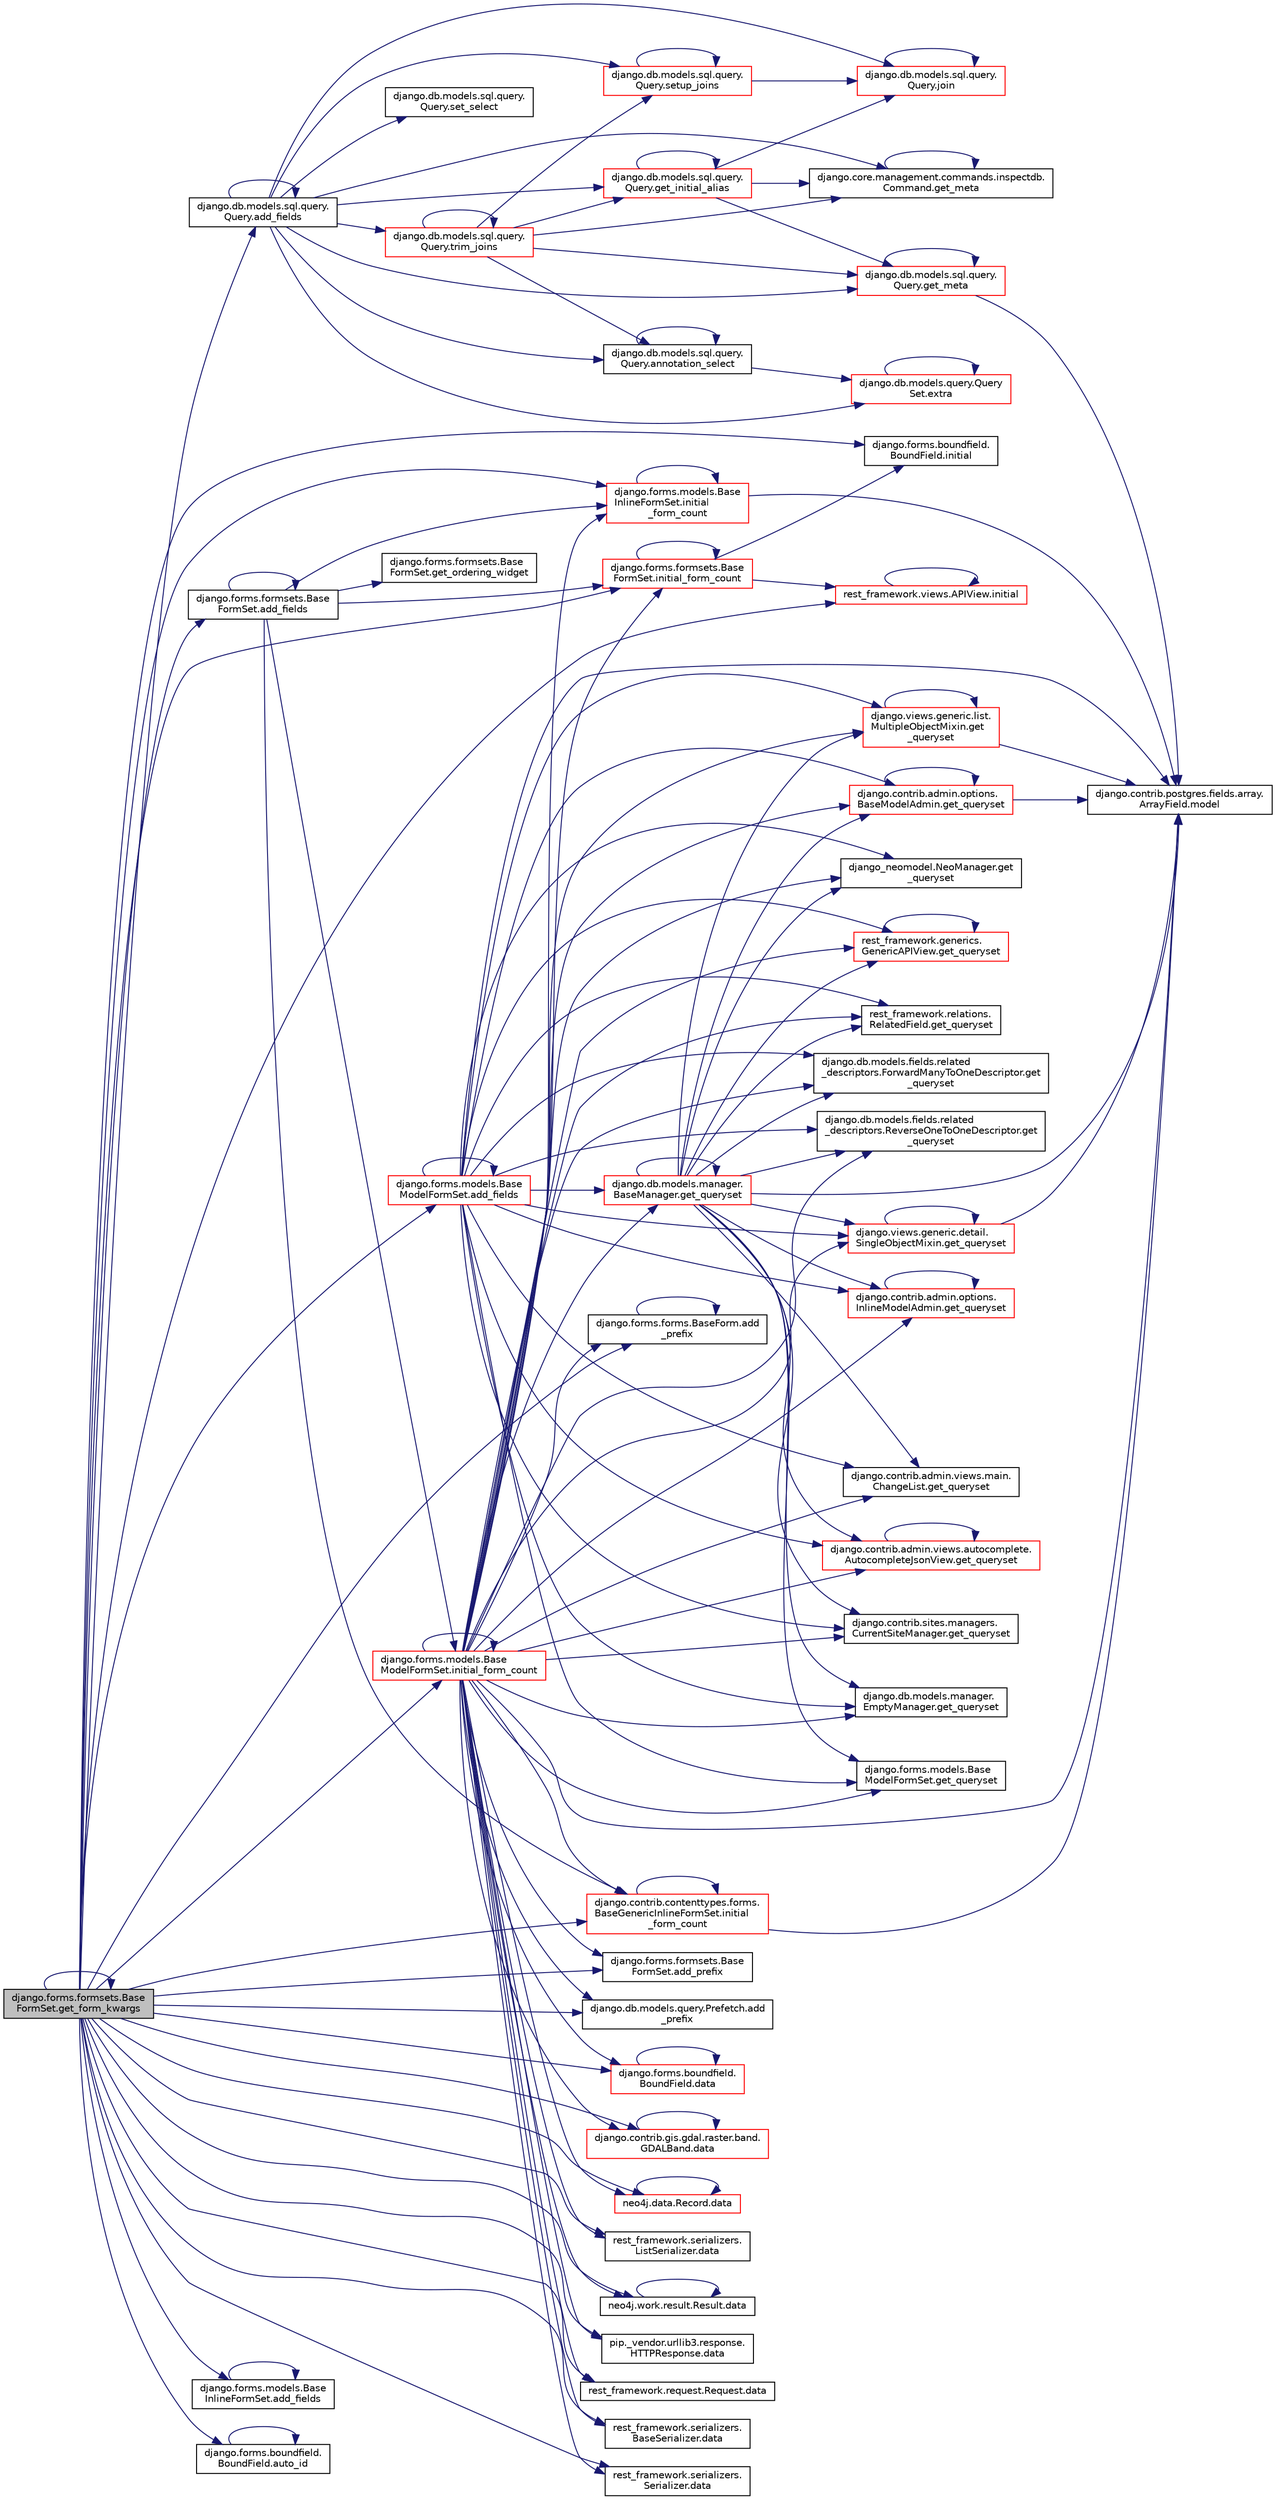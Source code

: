 digraph "django.forms.formsets.BaseFormSet.get_form_kwargs"
{
 // LATEX_PDF_SIZE
  edge [fontname="Helvetica",fontsize="10",labelfontname="Helvetica",labelfontsize="10"];
  node [fontname="Helvetica",fontsize="10",shape=record];
  rankdir="LR";
  Node1 [label="django.forms.formsets.Base\lFormSet.get_form_kwargs",height=0.2,width=0.4,color="black", fillcolor="grey75", style="filled", fontcolor="black",tooltip=" "];
  Node1 -> Node2 [color="midnightblue",fontsize="10",style="solid",fontname="Helvetica"];
  Node2 [label="django.db.models.sql.query.\lQuery.add_fields",height=0.2,width=0.4,color="black", fillcolor="white", style="filled",URL="$d6/d30/classdjango_1_1db_1_1models_1_1sql_1_1query_1_1_query.html#a8ced3db76abd43e72de7ccbe8b829b14",tooltip=" "];
  Node2 -> Node2 [color="midnightblue",fontsize="10",style="solid",fontname="Helvetica"];
  Node2 -> Node3 [color="midnightblue",fontsize="10",style="solid",fontname="Helvetica"];
  Node3 [label="django.db.models.sql.query.\lQuery.annotation_select",height=0.2,width=0.4,color="black", fillcolor="white", style="filled",URL="$d6/d30/classdjango_1_1db_1_1models_1_1sql_1_1query_1_1_query.html#ab96b332a1af935fe6ea07d3d76fabcf9",tooltip=" "];
  Node3 -> Node3 [color="midnightblue",fontsize="10",style="solid",fontname="Helvetica"];
  Node3 -> Node4 [color="midnightblue",fontsize="10",style="solid",fontname="Helvetica"];
  Node4 [label="django.db.models.query.Query\lSet.extra",height=0.2,width=0.4,color="red", fillcolor="white", style="filled",URL="$dd/d94/classdjango_1_1db_1_1models_1_1query_1_1_query_set.html#a1405bbe85d19b17ccd4c18090c8785a4",tooltip=" "];
  Node4 -> Node4 [color="midnightblue",fontsize="10",style="solid",fontname="Helvetica"];
  Node2 -> Node4 [color="midnightblue",fontsize="10",style="solid",fontname="Helvetica"];
  Node2 -> Node9 [color="midnightblue",fontsize="10",style="solid",fontname="Helvetica"];
  Node9 [label="django.db.models.sql.query.\lQuery.get_initial_alias",height=0.2,width=0.4,color="red", fillcolor="white", style="filled",URL="$d6/d30/classdjango_1_1db_1_1models_1_1sql_1_1query_1_1_query.html#ab172d4240358ecbabc5efd8534a8f9d4",tooltip=" "];
  Node9 -> Node9 [color="midnightblue",fontsize="10",style="solid",fontname="Helvetica"];
  Node9 -> Node11 [color="midnightblue",fontsize="10",style="solid",fontname="Helvetica"];
  Node11 [label="django.db.models.sql.query.\lQuery.get_meta",height=0.2,width=0.4,color="red", fillcolor="white", style="filled",URL="$d6/d30/classdjango_1_1db_1_1models_1_1sql_1_1query_1_1_query.html#aa30c77f17e727571452948c86a5ae46c",tooltip=" "];
  Node11 -> Node11 [color="midnightblue",fontsize="10",style="solid",fontname="Helvetica"];
  Node11 -> Node12 [color="midnightblue",fontsize="10",style="solid",fontname="Helvetica"];
  Node12 [label="django.contrib.postgres.fields.array.\lArrayField.model",height=0.2,width=0.4,color="black", fillcolor="white", style="filled",URL="$dc/ddf/classdjango_1_1contrib_1_1postgres_1_1fields_1_1array_1_1_array_field.html#a43ec884d709f829e50c6881dc369ce94",tooltip=" "];
  Node9 -> Node15 [color="midnightblue",fontsize="10",style="solid",fontname="Helvetica"];
  Node15 [label="django.core.management.commands.inspectdb.\lCommand.get_meta",height=0.2,width=0.4,color="black", fillcolor="white", style="filled",URL="$d4/d3c/classdjango_1_1core_1_1management_1_1commands_1_1inspectdb_1_1_command.html#a84c7804cefb08989eb63a01642ee2953",tooltip=" "];
  Node15 -> Node15 [color="midnightblue",fontsize="10",style="solid",fontname="Helvetica"];
  Node9 -> Node16 [color="midnightblue",fontsize="10",style="solid",fontname="Helvetica"];
  Node16 [label="django.db.models.sql.query.\lQuery.join",height=0.2,width=0.4,color="red", fillcolor="white", style="filled",URL="$d6/d30/classdjango_1_1db_1_1models_1_1sql_1_1query_1_1_query.html#a04fd40bf5f3d525ee7239445a1cf0a55",tooltip=" "];
  Node16 -> Node16 [color="midnightblue",fontsize="10",style="solid",fontname="Helvetica"];
  Node2 -> Node11 [color="midnightblue",fontsize="10",style="solid",fontname="Helvetica"];
  Node2 -> Node15 [color="midnightblue",fontsize="10",style="solid",fontname="Helvetica"];
  Node2 -> Node16 [color="midnightblue",fontsize="10",style="solid",fontname="Helvetica"];
  Node2 -> Node22 [color="midnightblue",fontsize="10",style="solid",fontname="Helvetica"];
  Node22 [label="django.db.models.sql.query.\lQuery.set_select",height=0.2,width=0.4,color="black", fillcolor="white", style="filled",URL="$d6/d30/classdjango_1_1db_1_1models_1_1sql_1_1query_1_1_query.html#a075b3181d7601dba2609e3f8cffe76b7",tooltip=" "];
  Node2 -> Node23 [color="midnightblue",fontsize="10",style="solid",fontname="Helvetica"];
  Node23 [label="django.db.models.sql.query.\lQuery.setup_joins",height=0.2,width=0.4,color="red", fillcolor="white", style="filled",URL="$d6/d30/classdjango_1_1db_1_1models_1_1sql_1_1query_1_1_query.html#a5563f8f12010024de28ac5a09aee4440",tooltip=" "];
  Node23 -> Node16 [color="midnightblue",fontsize="10",style="solid",fontname="Helvetica"];
  Node23 -> Node23 [color="midnightblue",fontsize="10",style="solid",fontname="Helvetica"];
  Node2 -> Node28 [color="midnightblue",fontsize="10",style="solid",fontname="Helvetica"];
  Node28 [label="django.db.models.sql.query.\lQuery.trim_joins",height=0.2,width=0.4,color="red", fillcolor="white", style="filled",URL="$d6/d30/classdjango_1_1db_1_1models_1_1sql_1_1query_1_1_query.html#a72de1a5660baaca4d5ba5325bb0277e4",tooltip=" "];
  Node28 -> Node3 [color="midnightblue",fontsize="10",style="solid",fontname="Helvetica"];
  Node28 -> Node9 [color="midnightblue",fontsize="10",style="solid",fontname="Helvetica"];
  Node28 -> Node11 [color="midnightblue",fontsize="10",style="solid",fontname="Helvetica"];
  Node28 -> Node15 [color="midnightblue",fontsize="10",style="solid",fontname="Helvetica"];
  Node28 -> Node23 [color="midnightblue",fontsize="10",style="solid",fontname="Helvetica"];
  Node28 -> Node28 [color="midnightblue",fontsize="10",style="solid",fontname="Helvetica"];
  Node1 -> Node32 [color="midnightblue",fontsize="10",style="solid",fontname="Helvetica"];
  Node32 [label="django.forms.formsets.Base\lFormSet.add_fields",height=0.2,width=0.4,color="black", fillcolor="white", style="filled",URL="$d5/d7f/classdjango_1_1forms_1_1formsets_1_1_base_form_set.html#a5139435e68b424b423f9b672f192ced6",tooltip=" "];
  Node32 -> Node32 [color="midnightblue",fontsize="10",style="solid",fontname="Helvetica"];
  Node32 -> Node33 [color="midnightblue",fontsize="10",style="solid",fontname="Helvetica"];
  Node33 [label="django.forms.formsets.Base\lFormSet.get_ordering_widget",height=0.2,width=0.4,color="black", fillcolor="white", style="filled",URL="$d5/d7f/classdjango_1_1forms_1_1formsets_1_1_base_form_set.html#a0547e9b35e303504356947ca027a375f",tooltip=" "];
  Node32 -> Node34 [color="midnightblue",fontsize="10",style="solid",fontname="Helvetica"];
  Node34 [label="django.contrib.contenttypes.forms.\lBaseGenericInlineFormSet.initial\l_form_count",height=0.2,width=0.4,color="red", fillcolor="white", style="filled",URL="$d5/ded/classdjango_1_1contrib_1_1contenttypes_1_1forms_1_1_base_generic_inline_form_set.html#ac3f6ce4eb97005dc1f89a2a478e321ea",tooltip=" "];
  Node34 -> Node34 [color="midnightblue",fontsize="10",style="solid",fontname="Helvetica"];
  Node34 -> Node12 [color="midnightblue",fontsize="10",style="solid",fontname="Helvetica"];
  Node32 -> Node35 [color="midnightblue",fontsize="10",style="solid",fontname="Helvetica"];
  Node35 [label="django.forms.formsets.Base\lFormSet.initial_form_count",height=0.2,width=0.4,color="red", fillcolor="white", style="filled",URL="$d5/d7f/classdjango_1_1forms_1_1formsets_1_1_base_form_set.html#a793420ef47cc932007c942f506a6be84",tooltip=" "];
  Node35 -> Node36 [color="midnightblue",fontsize="10",style="solid",fontname="Helvetica"];
  Node36 [label="django.forms.boundfield.\lBoundField.initial",height=0.2,width=0.4,color="black", fillcolor="white", style="filled",URL="$da/d92/classdjango_1_1forms_1_1boundfield_1_1_bound_field.html#a9b4e04b5d7b926365bbda9f1fe3453f5",tooltip=" "];
  Node35 -> Node37 [color="midnightblue",fontsize="10",style="solid",fontname="Helvetica"];
  Node37 [label="rest_framework.views.APIView.initial",height=0.2,width=0.4,color="red", fillcolor="white", style="filled",URL="$d3/d7d/classrest__framework_1_1views_1_1_a_p_i_view.html#a170de3ffed1bcb6ad4859df45549eee8",tooltip=" "];
  Node37 -> Node37 [color="midnightblue",fontsize="10",style="solid",fontname="Helvetica"];
  Node35 -> Node35 [color="midnightblue",fontsize="10",style="solid",fontname="Helvetica"];
  Node32 -> Node1063 [color="midnightblue",fontsize="10",style="solid",fontname="Helvetica"];
  Node1063 [label="django.forms.models.Base\lModelFormSet.initial_form_count",height=0.2,width=0.4,color="red", fillcolor="white", style="filled",URL="$d5/d31/classdjango_1_1forms_1_1models_1_1_base_model_form_set.html#a6a15e7dc230a83274059086c7297b540",tooltip=" "];
  Node1063 -> Node1066 [color="midnightblue",fontsize="10",style="solid",fontname="Helvetica"];
  Node1066 [label="django.forms.forms.BaseForm.add\l_prefix",height=0.2,width=0.4,color="black", fillcolor="white", style="filled",URL="$d8/d44/classdjango_1_1forms_1_1forms_1_1_base_form.html#a1675d80825ffda150c10bb5d395a7533",tooltip=" "];
  Node1066 -> Node1066 [color="midnightblue",fontsize="10",style="solid",fontname="Helvetica"];
  Node1063 -> Node1067 [color="midnightblue",fontsize="10",style="solid",fontname="Helvetica"];
  Node1067 [label="django.forms.formsets.Base\lFormSet.add_prefix",height=0.2,width=0.4,color="black", fillcolor="white", style="filled",URL="$d5/d7f/classdjango_1_1forms_1_1formsets_1_1_base_form_set.html#ab7c9950ee4e47460bda858b3cac9032e",tooltip=" "];
  Node1063 -> Node1068 [color="midnightblue",fontsize="10",style="solid",fontname="Helvetica"];
  Node1068 [label="django.db.models.query.Prefetch.add\l_prefix",height=0.2,width=0.4,color="black", fillcolor="white", style="filled",URL="$d0/dbb/classdjango_1_1db_1_1models_1_1query_1_1_prefetch.html#a941eb118060011d33399f408d2ef3dfa",tooltip=" "];
  Node1063 -> Node72 [color="midnightblue",fontsize="10",style="solid",fontname="Helvetica"];
  Node72 [label="django.forms.boundfield.\lBoundField.data",height=0.2,width=0.4,color="red", fillcolor="white", style="filled",URL="$da/d92/classdjango_1_1forms_1_1boundfield_1_1_bound_field.html#ab171a7cf1b7f223c5a378a8a216c665d",tooltip=" "];
  Node72 -> Node72 [color="midnightblue",fontsize="10",style="solid",fontname="Helvetica"];
  Node1063 -> Node60 [color="midnightblue",fontsize="10",style="solid",fontname="Helvetica"];
  Node60 [label="django.contrib.gis.gdal.raster.band.\lGDALBand.data",height=0.2,width=0.4,color="red", fillcolor="white", style="filled",URL="$d5/d4d/classdjango_1_1contrib_1_1gis_1_1gdal_1_1raster_1_1band_1_1_g_d_a_l_band.html#ab034c17962c340c65434561c57451461",tooltip=" "];
  Node60 -> Node60 [color="midnightblue",fontsize="10",style="solid",fontname="Helvetica"];
  Node1063 -> Node74 [color="midnightblue",fontsize="10",style="solid",fontname="Helvetica"];
  Node74 [label="neo4j.data.Record.data",height=0.2,width=0.4,color="red", fillcolor="white", style="filled",URL="$d8/da3/classneo4j_1_1data_1_1_record.html#a24123084c9f60275847a4509076677bf",tooltip=" "];
  Node74 -> Node74 [color="midnightblue",fontsize="10",style="solid",fontname="Helvetica"];
  Node1063 -> Node1069 [color="midnightblue",fontsize="10",style="solid",fontname="Helvetica"];
  Node1069 [label="rest_framework.serializers.\lListSerializer.data",height=0.2,width=0.4,color="black", fillcolor="white", style="filled",URL="$d9/dee/classrest__framework_1_1serializers_1_1_list_serializer.html#a98b5c9f9dc18b200355dfed8df68dd19",tooltip=" "];
  Node1063 -> Node1070 [color="midnightblue",fontsize="10",style="solid",fontname="Helvetica"];
  Node1070 [label="neo4j.work.result.Result.data",height=0.2,width=0.4,color="black", fillcolor="white", style="filled",URL="$d6/d93/classneo4j_1_1work_1_1result_1_1_result.html#a91a9d95693baed609c832d2306811873",tooltip=" "];
  Node1070 -> Node1070 [color="midnightblue",fontsize="10",style="solid",fontname="Helvetica"];
  Node1063 -> Node1071 [color="midnightblue",fontsize="10",style="solid",fontname="Helvetica"];
  Node1071 [label="pip._vendor.urllib3.response.\lHTTPResponse.data",height=0.2,width=0.4,color="black", fillcolor="white", style="filled",URL="$dd/d5a/classpip_1_1__vendor_1_1urllib3_1_1response_1_1_h_t_t_p_response.html#a6e7ac6d6d58cacbce67ec13daeedeb7c",tooltip=" "];
  Node1063 -> Node1072 [color="midnightblue",fontsize="10",style="solid",fontname="Helvetica"];
  Node1072 [label="rest_framework.request.Request.data",height=0.2,width=0.4,color="black", fillcolor="white", style="filled",URL="$d9/d48/classrest__framework_1_1request_1_1_request.html#ae246e53ff4ce6ec7367efa833ac43eb7",tooltip=" "];
  Node1063 -> Node1073 [color="midnightblue",fontsize="10",style="solid",fontname="Helvetica"];
  Node1073 [label="rest_framework.serializers.\lBaseSerializer.data",height=0.2,width=0.4,color="black", fillcolor="white", style="filled",URL="$d9/de7/classrest__framework_1_1serializers_1_1_base_serializer.html#ab8e2dde5ecf9c3cc38be55e4b92f7fae",tooltip=" "];
  Node1063 -> Node1074 [color="midnightblue",fontsize="10",style="solid",fontname="Helvetica"];
  Node1074 [label="rest_framework.serializers.\lSerializer.data",height=0.2,width=0.4,color="black", fillcolor="white", style="filled",URL="$de/daf/classrest__framework_1_1serializers_1_1_serializer.html#a028ae12666279b96942ec52c9e0bfb70",tooltip=" "];
  Node1063 -> Node770 [color="midnightblue",fontsize="10",style="solid",fontname="Helvetica"];
  Node770 [label="django.contrib.admin.views.autocomplete.\lAutocompleteJsonView.get_queryset",height=0.2,width=0.4,color="red", fillcolor="white", style="filled",URL="$d5/d24/classdjango_1_1contrib_1_1admin_1_1views_1_1autocomplete_1_1_autocomplete_json_view.html#aeba422d947101bce361f0fd32ff7d4d4",tooltip=" "];
  Node770 -> Node770 [color="midnightblue",fontsize="10",style="solid",fontname="Helvetica"];
  Node1063 -> Node771 [color="midnightblue",fontsize="10",style="solid",fontname="Helvetica"];
  Node771 [label="django.contrib.sites.managers.\lCurrentSiteManager.get_queryset",height=0.2,width=0.4,color="black", fillcolor="white", style="filled",URL="$dd/d05/classdjango_1_1contrib_1_1sites_1_1managers_1_1_current_site_manager.html#a62f5f3f9f1b932f3bcd36601d46e7509",tooltip=" "];
  Node1063 -> Node772 [color="midnightblue",fontsize="10",style="solid",fontname="Helvetica"];
  Node772 [label="django.db.models.manager.\lBaseManager.get_queryset",height=0.2,width=0.4,color="red", fillcolor="white", style="filled",URL="$d1/d1c/classdjango_1_1db_1_1models_1_1manager_1_1_base_manager.html#af0391e929a911c2647412e6e030c28e8",tooltip="PROXIES TO QUERYSET #."];
  Node772 -> Node770 [color="midnightblue",fontsize="10",style="solid",fontname="Helvetica"];
  Node772 -> Node771 [color="midnightblue",fontsize="10",style="solid",fontname="Helvetica"];
  Node772 -> Node772 [color="midnightblue",fontsize="10",style="solid",fontname="Helvetica"];
  Node772 -> Node773 [color="midnightblue",fontsize="10",style="solid",fontname="Helvetica"];
  Node773 [label="django.db.models.manager.\lEmptyManager.get_queryset",height=0.2,width=0.4,color="black", fillcolor="white", style="filled",URL="$d6/da8/classdjango_1_1db_1_1models_1_1manager_1_1_empty_manager.html#a0a5e7cb6efe5e4cb3b15779cf64d1537",tooltip=" "];
  Node772 -> Node774 [color="midnightblue",fontsize="10",style="solid",fontname="Helvetica"];
  Node774 [label="django.forms.models.Base\lModelFormSet.get_queryset",height=0.2,width=0.4,color="black", fillcolor="white", style="filled",URL="$d5/d31/classdjango_1_1forms_1_1models_1_1_base_model_form_set.html#a0ac048453b4a14ff61ebb6c072c29e7e",tooltip=" "];
  Node772 -> Node775 [color="midnightblue",fontsize="10",style="solid",fontname="Helvetica"];
  Node775 [label="django.views.generic.detail.\lSingleObjectMixin.get_queryset",height=0.2,width=0.4,color="red", fillcolor="white", style="filled",URL="$d2/d8d/classdjango_1_1views_1_1generic_1_1detail_1_1_single_object_mixin.html#a7471c8ca174db55504da01b1a06cc5ba",tooltip=" "];
  Node775 -> Node775 [color="midnightblue",fontsize="10",style="solid",fontname="Helvetica"];
  Node775 -> Node12 [color="midnightblue",fontsize="10",style="solid",fontname="Helvetica"];
  Node772 -> Node777 [color="midnightblue",fontsize="10",style="solid",fontname="Helvetica"];
  Node777 [label="django.views.generic.list.\lMultipleObjectMixin.get\l_queryset",height=0.2,width=0.4,color="red", fillcolor="white", style="filled",URL="$dc/db8/classdjango_1_1views_1_1generic_1_1list_1_1_multiple_object_mixin.html#ad98185a338be30a3a7327fbb7c3b4a1a",tooltip=" "];
  Node777 -> Node777 [color="midnightblue",fontsize="10",style="solid",fontname="Helvetica"];
  Node777 -> Node12 [color="midnightblue",fontsize="10",style="solid",fontname="Helvetica"];
  Node772 -> Node798 [color="midnightblue",fontsize="10",style="solid",fontname="Helvetica"];
  Node798 [label="django_neomodel.NeoManager.get\l_queryset",height=0.2,width=0.4,color="black", fillcolor="white", style="filled",URL="$da/d60/classdjango__neomodel_1_1_neo_manager.html#a7e3562da1326a56612c8d989803cf747",tooltip=" "];
  Node772 -> Node799 [color="midnightblue",fontsize="10",style="solid",fontname="Helvetica"];
  Node799 [label="rest_framework.generics.\lGenericAPIView.get_queryset",height=0.2,width=0.4,color="red", fillcolor="white", style="filled",URL="$d9/d8f/classrest__framework_1_1generics_1_1_generic_a_p_i_view.html#a944b66f9ec49a9d053f34f77f22074da",tooltip=" "];
  Node799 -> Node799 [color="midnightblue",fontsize="10",style="solid",fontname="Helvetica"];
  Node772 -> Node800 [color="midnightblue",fontsize="10",style="solid",fontname="Helvetica"];
  Node800 [label="rest_framework.relations.\lRelatedField.get_queryset",height=0.2,width=0.4,color="black", fillcolor="white", style="filled",URL="$d4/d5c/classrest__framework_1_1relations_1_1_related_field.html#ab7b694008ab6552b950b0b1322d5fad1",tooltip=" "];
  Node772 -> Node801 [color="midnightblue",fontsize="10",style="solid",fontname="Helvetica"];
  Node801 [label="django.db.models.fields.related\l_descriptors.ForwardManyToOneDescriptor.get\l_queryset",height=0.2,width=0.4,color="black", fillcolor="white", style="filled",URL="$d8/d45/classdjango_1_1db_1_1models_1_1fields_1_1related__descriptors_1_1_forward_many_to_one_descriptor.html#a36718f48e6763e2926e8397e318e1322",tooltip=" "];
  Node772 -> Node802 [color="midnightblue",fontsize="10",style="solid",fontname="Helvetica"];
  Node802 [label="django.db.models.fields.related\l_descriptors.ReverseOneToOneDescriptor.get\l_queryset",height=0.2,width=0.4,color="black", fillcolor="white", style="filled",URL="$da/d7c/classdjango_1_1db_1_1models_1_1fields_1_1related__descriptors_1_1_reverse_one_to_one_descriptor.html#afb05e6f36e1366af21cb7ee1fa654cd7",tooltip=" "];
  Node772 -> Node803 [color="midnightblue",fontsize="10",style="solid",fontname="Helvetica"];
  Node803 [label="django.contrib.admin.options.\lBaseModelAdmin.get_queryset",height=0.2,width=0.4,color="red", fillcolor="white", style="filled",URL="$d3/dd6/classdjango_1_1contrib_1_1admin_1_1options_1_1_base_model_admin.html#a9dc124c9d075b1782f0338dd500ec940",tooltip=" "];
  Node803 -> Node803 [color="midnightblue",fontsize="10",style="solid",fontname="Helvetica"];
  Node803 -> Node12 [color="midnightblue",fontsize="10",style="solid",fontname="Helvetica"];
  Node772 -> Node804 [color="midnightblue",fontsize="10",style="solid",fontname="Helvetica"];
  Node804 [label="django.contrib.admin.options.\lInlineModelAdmin.get_queryset",height=0.2,width=0.4,color="red", fillcolor="white", style="filled",URL="$db/dbb/classdjango_1_1contrib_1_1admin_1_1options_1_1_inline_model_admin.html#adac95e1d43e73c3c82981ad56f2d62e2",tooltip=" "];
  Node804 -> Node804 [color="midnightblue",fontsize="10",style="solid",fontname="Helvetica"];
  Node772 -> Node806 [color="midnightblue",fontsize="10",style="solid",fontname="Helvetica"];
  Node806 [label="django.contrib.admin.views.main.\lChangeList.get_queryset",height=0.2,width=0.4,color="black", fillcolor="white", style="filled",URL="$d7/d58/classdjango_1_1contrib_1_1admin_1_1views_1_1main_1_1_change_list.html#a41f8c78806f49d2ff9e3857f046de3fb",tooltip=" "];
  Node772 -> Node12 [color="midnightblue",fontsize="10",style="solid",fontname="Helvetica"];
  Node1063 -> Node773 [color="midnightblue",fontsize="10",style="solid",fontname="Helvetica"];
  Node1063 -> Node774 [color="midnightblue",fontsize="10",style="solid",fontname="Helvetica"];
  Node1063 -> Node775 [color="midnightblue",fontsize="10",style="solid",fontname="Helvetica"];
  Node1063 -> Node777 [color="midnightblue",fontsize="10",style="solid",fontname="Helvetica"];
  Node1063 -> Node798 [color="midnightblue",fontsize="10",style="solid",fontname="Helvetica"];
  Node1063 -> Node799 [color="midnightblue",fontsize="10",style="solid",fontname="Helvetica"];
  Node1063 -> Node800 [color="midnightblue",fontsize="10",style="solid",fontname="Helvetica"];
  Node1063 -> Node801 [color="midnightblue",fontsize="10",style="solid",fontname="Helvetica"];
  Node1063 -> Node802 [color="midnightblue",fontsize="10",style="solid",fontname="Helvetica"];
  Node1063 -> Node803 [color="midnightblue",fontsize="10",style="solid",fontname="Helvetica"];
  Node1063 -> Node804 [color="midnightblue",fontsize="10",style="solid",fontname="Helvetica"];
  Node1063 -> Node806 [color="midnightblue",fontsize="10",style="solid",fontname="Helvetica"];
  Node1063 -> Node34 [color="midnightblue",fontsize="10",style="solid",fontname="Helvetica"];
  Node1063 -> Node35 [color="midnightblue",fontsize="10",style="solid",fontname="Helvetica"];
  Node1063 -> Node1063 [color="midnightblue",fontsize="10",style="solid",fontname="Helvetica"];
  Node1063 -> Node1075 [color="midnightblue",fontsize="10",style="solid",fontname="Helvetica"];
  Node1075 [label="django.forms.models.Base\lInlineFormSet.initial\l_form_count",height=0.2,width=0.4,color="red", fillcolor="white", style="filled",URL="$d9/d21/classdjango_1_1forms_1_1models_1_1_base_inline_form_set.html#ac394f645606f0c6dac5adcfe180e1725",tooltip=" "];
  Node1075 -> Node1075 [color="midnightblue",fontsize="10",style="solid",fontname="Helvetica"];
  Node1075 -> Node12 [color="midnightblue",fontsize="10",style="solid",fontname="Helvetica"];
  Node1063 -> Node12 [color="midnightblue",fontsize="10",style="solid",fontname="Helvetica"];
  Node32 -> Node1075 [color="midnightblue",fontsize="10",style="solid",fontname="Helvetica"];
  Node1 -> Node1408 [color="midnightblue",fontsize="10",style="solid",fontname="Helvetica"];
  Node1408 [label="django.forms.models.Base\lModelFormSet.add_fields",height=0.2,width=0.4,color="red", fillcolor="white", style="filled",URL="$d5/d31/classdjango_1_1forms_1_1models_1_1_base_model_form_set.html#a7ba87ca8389c133b3c62c02ec6183b2c",tooltip=" "];
  Node1408 -> Node1408 [color="midnightblue",fontsize="10",style="solid",fontname="Helvetica"];
  Node1408 -> Node770 [color="midnightblue",fontsize="10",style="solid",fontname="Helvetica"];
  Node1408 -> Node771 [color="midnightblue",fontsize="10",style="solid",fontname="Helvetica"];
  Node1408 -> Node772 [color="midnightblue",fontsize="10",style="solid",fontname="Helvetica"];
  Node1408 -> Node773 [color="midnightblue",fontsize="10",style="solid",fontname="Helvetica"];
  Node1408 -> Node774 [color="midnightblue",fontsize="10",style="solid",fontname="Helvetica"];
  Node1408 -> Node775 [color="midnightblue",fontsize="10",style="solid",fontname="Helvetica"];
  Node1408 -> Node777 [color="midnightblue",fontsize="10",style="solid",fontname="Helvetica"];
  Node1408 -> Node798 [color="midnightblue",fontsize="10",style="solid",fontname="Helvetica"];
  Node1408 -> Node799 [color="midnightblue",fontsize="10",style="solid",fontname="Helvetica"];
  Node1408 -> Node800 [color="midnightblue",fontsize="10",style="solid",fontname="Helvetica"];
  Node1408 -> Node801 [color="midnightblue",fontsize="10",style="solid",fontname="Helvetica"];
  Node1408 -> Node802 [color="midnightblue",fontsize="10",style="solid",fontname="Helvetica"];
  Node1408 -> Node803 [color="midnightblue",fontsize="10",style="solid",fontname="Helvetica"];
  Node1408 -> Node804 [color="midnightblue",fontsize="10",style="solid",fontname="Helvetica"];
  Node1408 -> Node806 [color="midnightblue",fontsize="10",style="solid",fontname="Helvetica"];
  Node1408 -> Node12 [color="midnightblue",fontsize="10",style="solid",fontname="Helvetica"];
  Node1 -> Node1409 [color="midnightblue",fontsize="10",style="solid",fontname="Helvetica"];
  Node1409 [label="django.forms.models.Base\lInlineFormSet.add_fields",height=0.2,width=0.4,color="black", fillcolor="white", style="filled",URL="$d9/d21/classdjango_1_1forms_1_1models_1_1_base_inline_form_set.html#a61cbb631d0a888f9d20bd98ad86cc402",tooltip=" "];
  Node1409 -> Node1409 [color="midnightblue",fontsize="10",style="solid",fontname="Helvetica"];
  Node1 -> Node1066 [color="midnightblue",fontsize="10",style="solid",fontname="Helvetica"];
  Node1 -> Node1067 [color="midnightblue",fontsize="10",style="solid",fontname="Helvetica"];
  Node1 -> Node1068 [color="midnightblue",fontsize="10",style="solid",fontname="Helvetica"];
  Node1 -> Node59 [color="midnightblue",fontsize="10",style="solid",fontname="Helvetica"];
  Node59 [label="django.forms.boundfield.\lBoundField.auto_id",height=0.2,width=0.4,color="black", fillcolor="white", style="filled",URL="$da/d92/classdjango_1_1forms_1_1boundfield_1_1_bound_field.html#a68d9bfc7200f45392c4de7f4a9b73a28",tooltip=" "];
  Node59 -> Node59 [color="midnightblue",fontsize="10",style="solid",fontname="Helvetica"];
  Node1 -> Node72 [color="midnightblue",fontsize="10",style="solid",fontname="Helvetica"];
  Node1 -> Node1071 [color="midnightblue",fontsize="10",style="solid",fontname="Helvetica"];
  Node1 -> Node1069 [color="midnightblue",fontsize="10",style="solid",fontname="Helvetica"];
  Node1 -> Node74 [color="midnightblue",fontsize="10",style="solid",fontname="Helvetica"];
  Node1 -> Node1072 [color="midnightblue",fontsize="10",style="solid",fontname="Helvetica"];
  Node1 -> Node1070 [color="midnightblue",fontsize="10",style="solid",fontname="Helvetica"];
  Node1 -> Node60 [color="midnightblue",fontsize="10",style="solid",fontname="Helvetica"];
  Node1 -> Node1073 [color="midnightblue",fontsize="10",style="solid",fontname="Helvetica"];
  Node1 -> Node1074 [color="midnightblue",fontsize="10",style="solid",fontname="Helvetica"];
  Node1 -> Node1 [color="midnightblue",fontsize="10",style="solid",fontname="Helvetica"];
  Node1 -> Node36 [color="midnightblue",fontsize="10",style="solid",fontname="Helvetica"];
  Node1 -> Node37 [color="midnightblue",fontsize="10",style="solid",fontname="Helvetica"];
  Node1 -> Node34 [color="midnightblue",fontsize="10",style="solid",fontname="Helvetica"];
  Node1 -> Node35 [color="midnightblue",fontsize="10",style="solid",fontname="Helvetica"];
  Node1 -> Node1063 [color="midnightblue",fontsize="10",style="solid",fontname="Helvetica"];
  Node1 -> Node1075 [color="midnightblue",fontsize="10",style="solid",fontname="Helvetica"];
}
